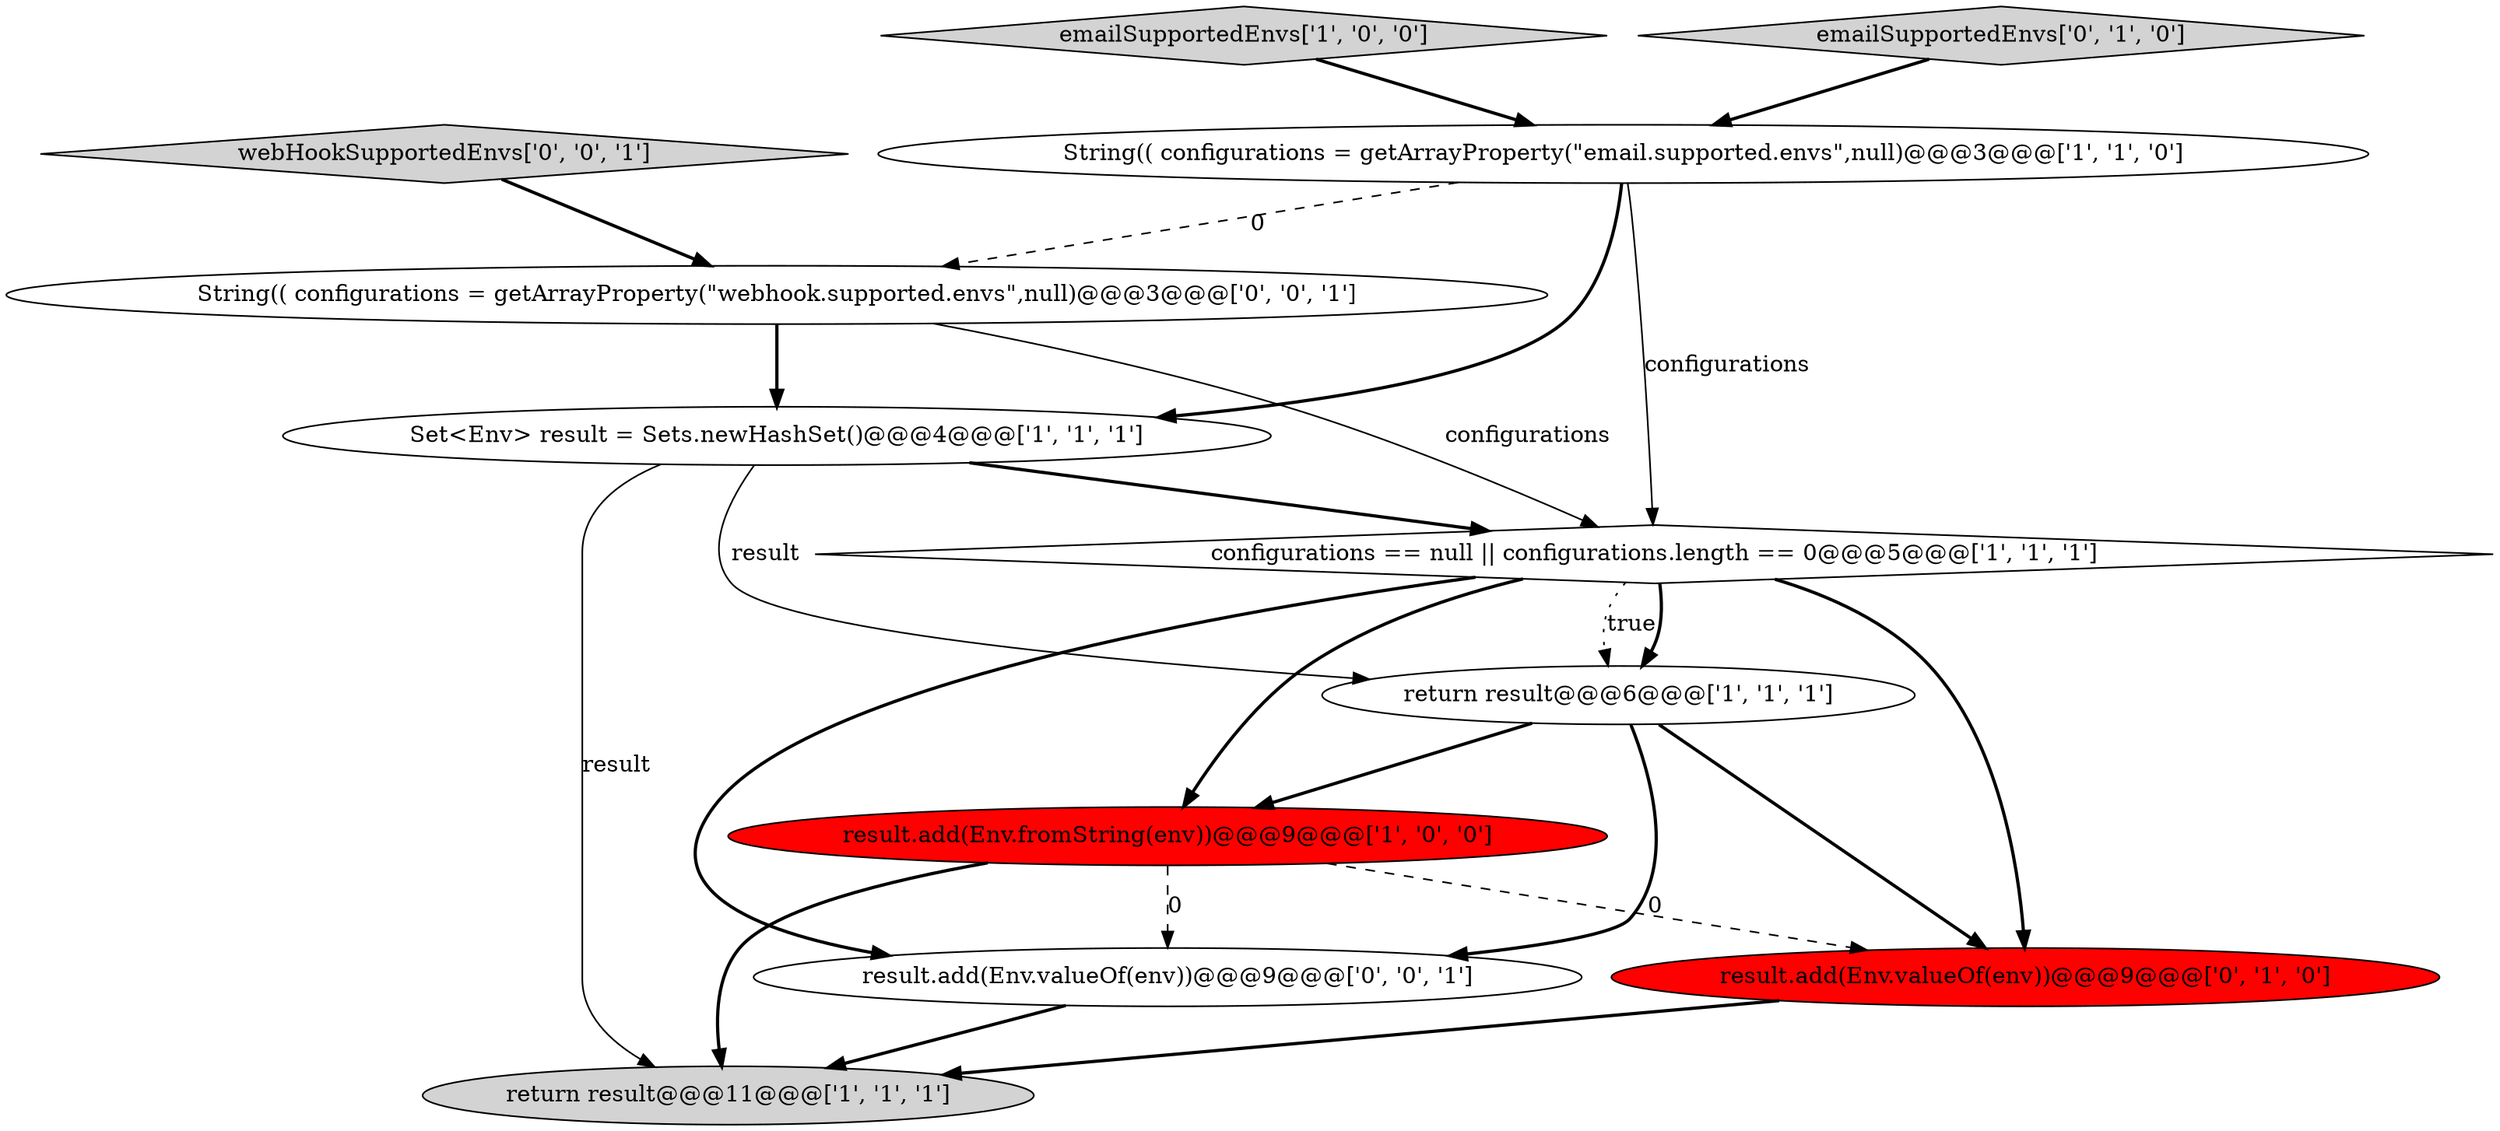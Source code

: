 digraph {
6 [style = filled, label = "emailSupportedEnvs['1', '0', '0']", fillcolor = lightgray, shape = diamond image = "AAA0AAABBB1BBB"];
7 [style = filled, label = "result.add(Env.valueOf(env))@@@9@@@['0', '1', '0']", fillcolor = red, shape = ellipse image = "AAA1AAABBB2BBB"];
3 [style = filled, label = "Set<Env> result = Sets.newHashSet()@@@4@@@['1', '1', '1']", fillcolor = white, shape = ellipse image = "AAA0AAABBB1BBB"];
0 [style = filled, label = "return result@@@6@@@['1', '1', '1']", fillcolor = white, shape = ellipse image = "AAA0AAABBB1BBB"];
8 [style = filled, label = "emailSupportedEnvs['0', '1', '0']", fillcolor = lightgray, shape = diamond image = "AAA0AAABBB2BBB"];
11 [style = filled, label = "webHookSupportedEnvs['0', '0', '1']", fillcolor = lightgray, shape = diamond image = "AAA0AAABBB3BBB"];
4 [style = filled, label = "configurations == null || configurations.length == 0@@@5@@@['1', '1', '1']", fillcolor = white, shape = diamond image = "AAA0AAABBB1BBB"];
2 [style = filled, label = "result.add(Env.fromString(env))@@@9@@@['1', '0', '0']", fillcolor = red, shape = ellipse image = "AAA1AAABBB1BBB"];
10 [style = filled, label = "result.add(Env.valueOf(env))@@@9@@@['0', '0', '1']", fillcolor = white, shape = ellipse image = "AAA0AAABBB3BBB"];
5 [style = filled, label = "return result@@@11@@@['1', '1', '1']", fillcolor = lightgray, shape = ellipse image = "AAA0AAABBB1BBB"];
1 [style = filled, label = "String(( configurations = getArrayProperty(\"email.supported.envs\",null)@@@3@@@['1', '1', '0']", fillcolor = white, shape = ellipse image = "AAA0AAABBB1BBB"];
9 [style = filled, label = "String(( configurations = getArrayProperty(\"webhook.supported.envs\",null)@@@3@@@['0', '0', '1']", fillcolor = white, shape = ellipse image = "AAA0AAABBB3BBB"];
4->10 [style = bold, label=""];
9->4 [style = solid, label="configurations"];
4->0 [style = dotted, label="true"];
0->2 [style = bold, label=""];
1->3 [style = bold, label=""];
1->9 [style = dashed, label="0"];
4->2 [style = bold, label=""];
2->7 [style = dashed, label="0"];
11->9 [style = bold, label=""];
3->4 [style = bold, label=""];
4->7 [style = bold, label=""];
2->10 [style = dashed, label="0"];
4->0 [style = bold, label=""];
0->7 [style = bold, label=""];
8->1 [style = bold, label=""];
6->1 [style = bold, label=""];
7->5 [style = bold, label=""];
0->10 [style = bold, label=""];
10->5 [style = bold, label=""];
3->0 [style = solid, label="result"];
9->3 [style = bold, label=""];
1->4 [style = solid, label="configurations"];
3->5 [style = solid, label="result"];
2->5 [style = bold, label=""];
}
